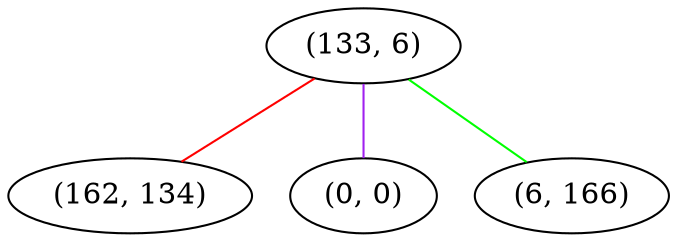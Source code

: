 graph "" {
"(133, 6)";
"(162, 134)";
"(0, 0)";
"(6, 166)";
"(133, 6)" -- "(162, 134)"  [color=red, key=0, weight=1];
"(133, 6)" -- "(0, 0)"  [color=purple, key=0, weight=4];
"(133, 6)" -- "(6, 166)"  [color=green, key=0, weight=2];
}
